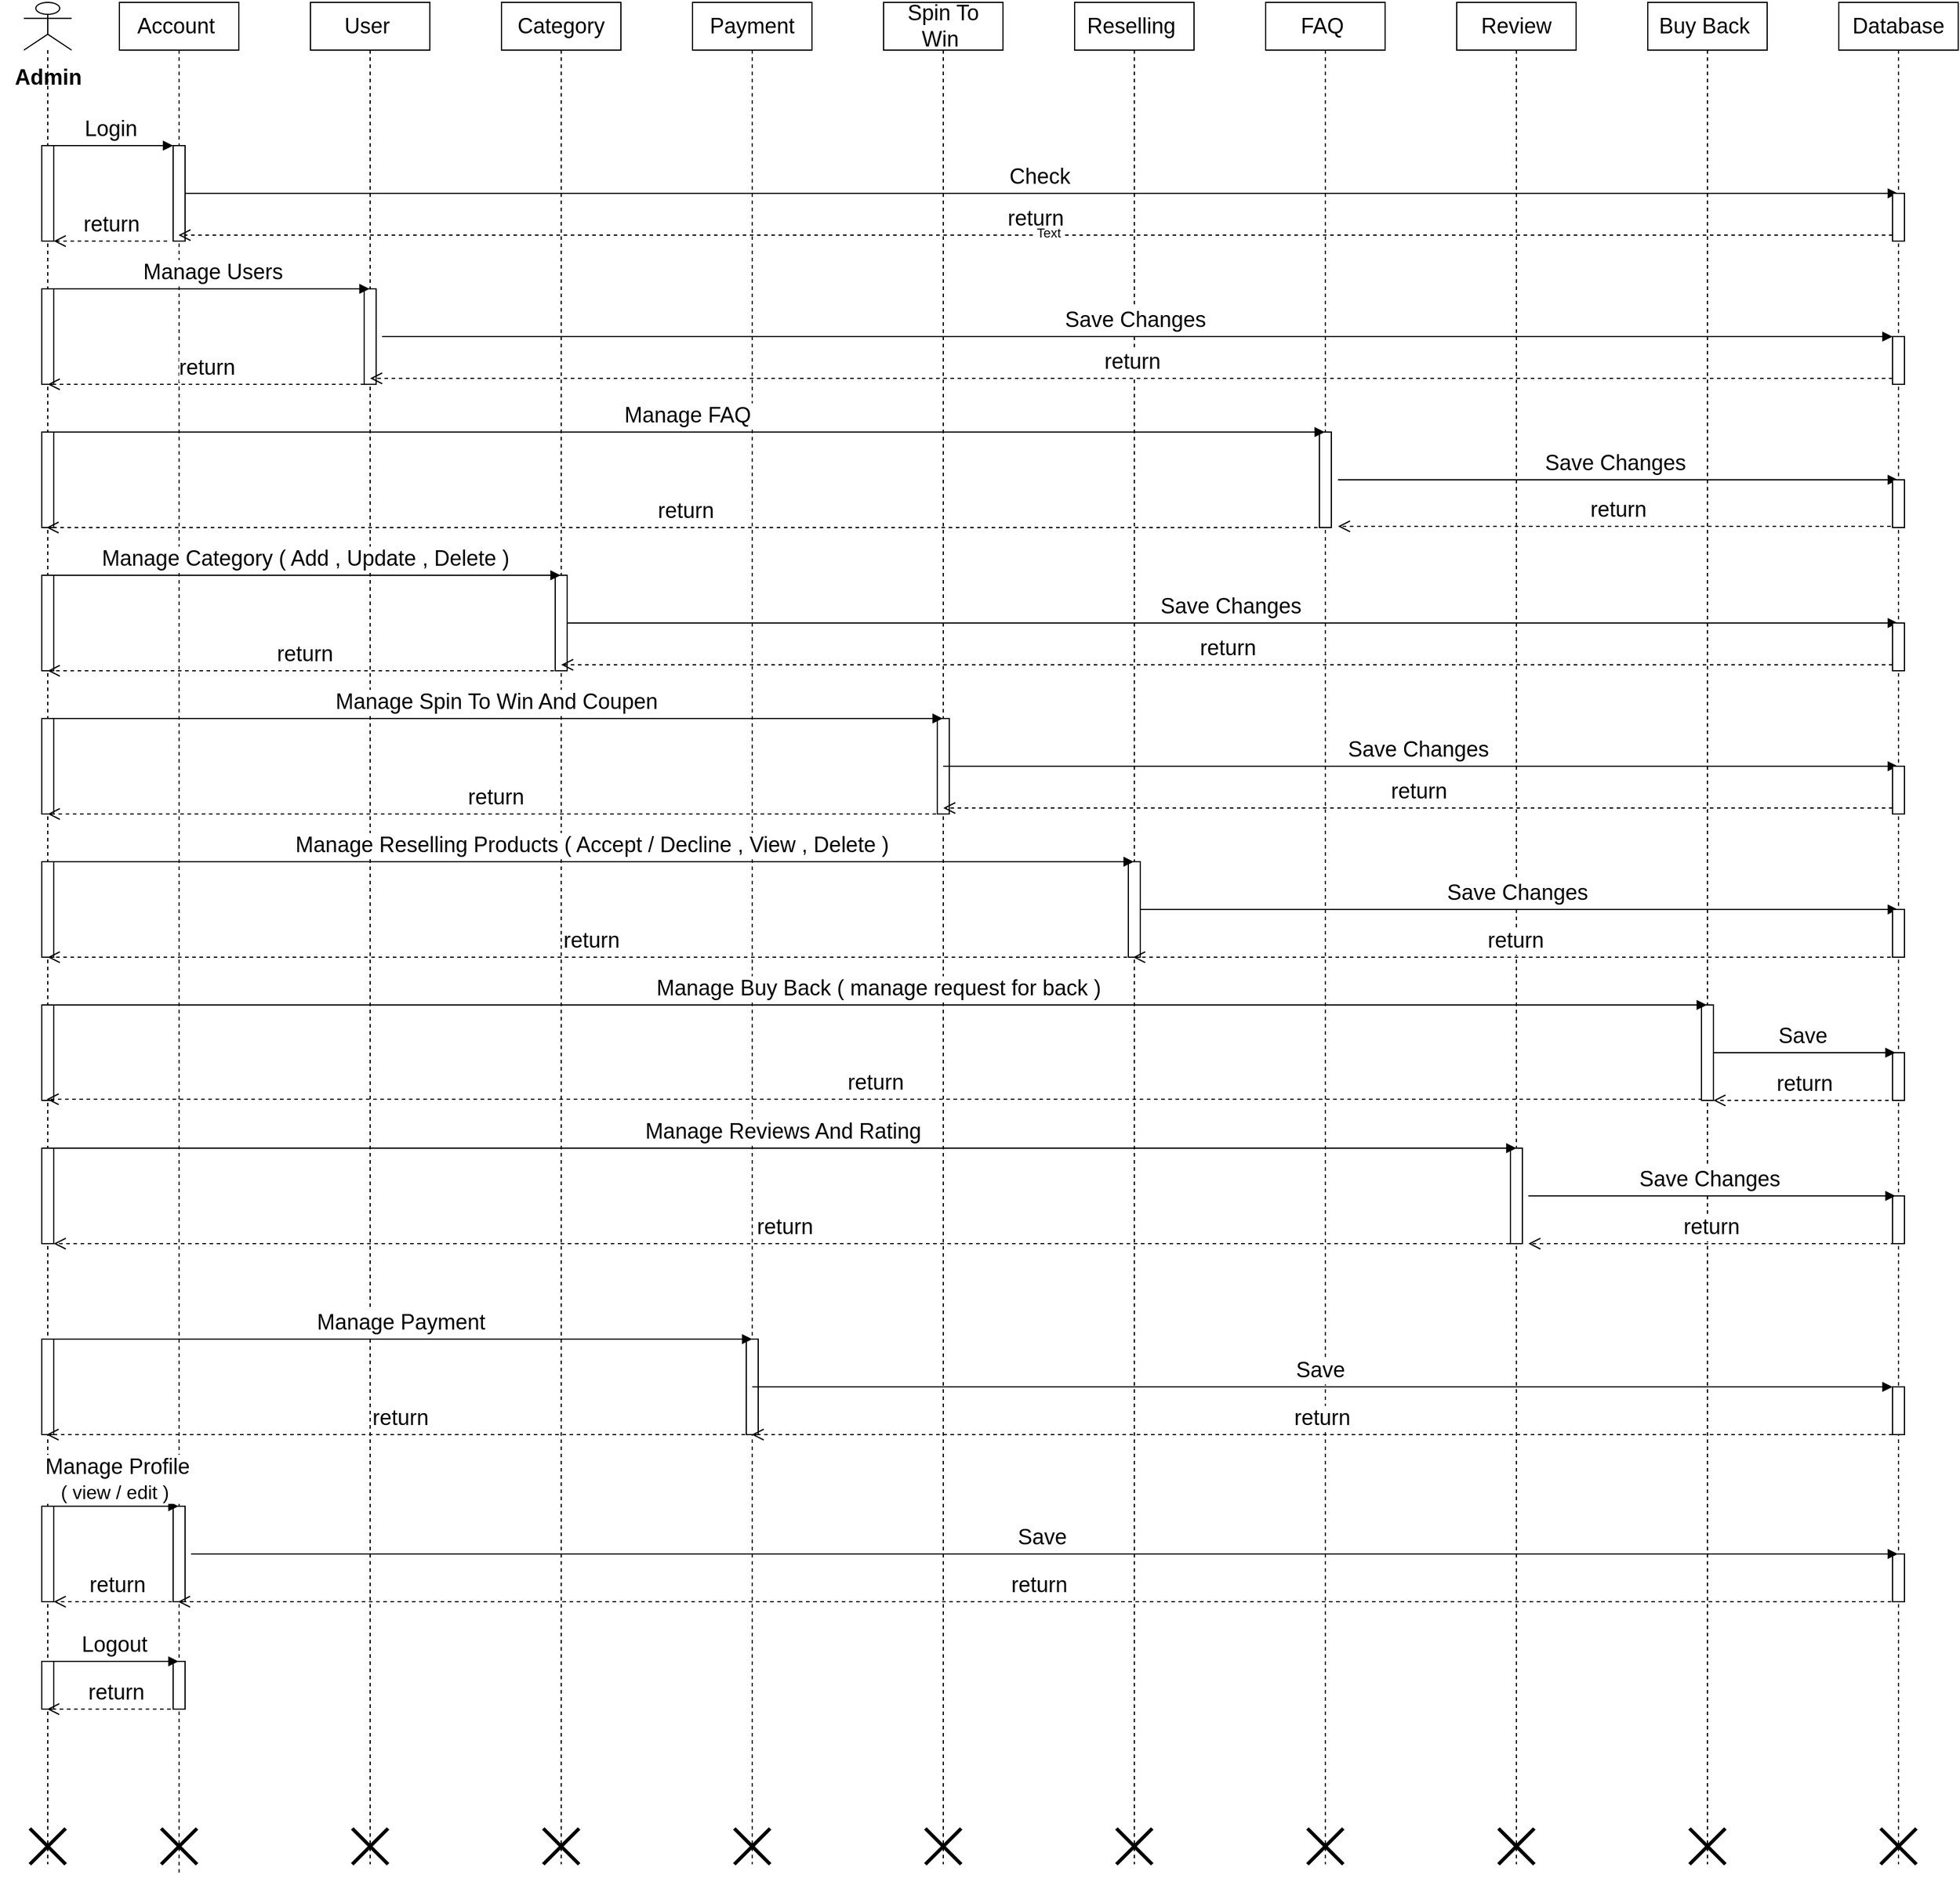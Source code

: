 <mxfile version="24.7.8">
  <diagram name="Page-1" id="2YBvvXClWsGukQMizWep">
    <mxGraphModel dx="1591" dy="-314" grid="1" gridSize="10" guides="1" tooltips="1" connect="1" arrows="1" fold="1" page="1" pageScale="1" pageWidth="850" pageHeight="1100" math="0" shadow="0">
      <root>
        <mxCell id="0" />
        <mxCell id="1" parent="0" />
        <mxCell id="k-re9EcaImyQml1QrG_B-1" value="&lt;font style=&quot;font-size: 18px;&quot;&gt;Account&amp;nbsp;&lt;/font&gt;" style="shape=umlLifeline;perimeter=lifelinePerimeter;whiteSpace=wrap;html=1;container=1;dropTarget=0;collapsible=0;recursiveResize=0;outlineConnect=0;portConstraint=eastwest;newEdgeStyle={&quot;curved&quot;:0,&quot;rounded&quot;:0};" parent="1" vertex="1">
          <mxGeometry x="120" y="1160" width="100" height="1570" as="geometry" />
        </mxCell>
        <mxCell id="k-re9EcaImyQml1QrG_B-12" value="" style="html=1;points=[[0,0,0,0,5],[0,1,0,0,-5],[1,0,0,0,5],[1,1,0,0,-5]];perimeter=orthogonalPerimeter;outlineConnect=0;targetShapes=umlLifeline;portConstraint=eastwest;newEdgeStyle={&quot;curved&quot;:0,&quot;rounded&quot;:0};" parent="k-re9EcaImyQml1QrG_B-1" vertex="1">
          <mxGeometry x="45" y="120" width="10" height="80" as="geometry" />
        </mxCell>
        <mxCell id="k-re9EcaImyQml1QrG_B-93" value="" style="html=1;points=[[0,0,0,0,5],[0,1,0,0,-5],[1,0,0,0,5],[1,1,0,0,-5]];perimeter=orthogonalPerimeter;outlineConnect=0;targetShapes=umlLifeline;portConstraint=eastwest;newEdgeStyle={&quot;curved&quot;:0,&quot;rounded&quot;:0};" parent="k-re9EcaImyQml1QrG_B-1" vertex="1">
          <mxGeometry x="45" y="1390" width="10" height="40" as="geometry" />
        </mxCell>
        <mxCell id="AGcAtsct38KCWhLGrGwE-18" value="" style="html=1;points=[[0,0,0,0,5],[0,1,0,0,-5],[1,0,0,0,5],[1,1,0,0,-5]];perimeter=orthogonalPerimeter;outlineConnect=0;targetShapes=umlLifeline;portConstraint=eastwest;newEdgeStyle={&quot;curved&quot;:0,&quot;rounded&quot;:0};" parent="k-re9EcaImyQml1QrG_B-1" vertex="1">
          <mxGeometry x="45" y="1260" width="10" height="80" as="geometry" />
        </mxCell>
        <mxCell id="Ts-0K6XEaP82r1S4LTex-16" value="" style="shape=umlDestroy;whiteSpace=wrap;html=1;strokeWidth=3;targetShapes=umlLifeline;" parent="k-re9EcaImyQml1QrG_B-1" vertex="1">
          <mxGeometry x="35" y="1530" width="30" height="30" as="geometry" />
        </mxCell>
        <mxCell id="k-re9EcaImyQml1QrG_B-2" value="&lt;font style=&quot;font-size: 18px;&quot;&gt;User&amp;nbsp;&lt;/font&gt;" style="shape=umlLifeline;perimeter=lifelinePerimeter;whiteSpace=wrap;html=1;container=1;dropTarget=0;collapsible=0;recursiveResize=0;outlineConnect=0;portConstraint=eastwest;newEdgeStyle={&quot;curved&quot;:0,&quot;rounded&quot;:0};" parent="1" vertex="1">
          <mxGeometry x="280" y="1160" width="100" height="1560" as="geometry" />
        </mxCell>
        <mxCell id="k-re9EcaImyQml1QrG_B-19" value="" style="html=1;points=[[0,0,0,0,5],[0,1,0,0,-5],[1,0,0,0,5],[1,1,0,0,-5]];perimeter=orthogonalPerimeter;outlineConnect=0;targetShapes=umlLifeline;portConstraint=eastwest;newEdgeStyle={&quot;curved&quot;:0,&quot;rounded&quot;:0};" parent="k-re9EcaImyQml1QrG_B-2" vertex="1">
          <mxGeometry x="45" y="240" width="10" height="80" as="geometry" />
        </mxCell>
        <mxCell id="Ts-0K6XEaP82r1S4LTex-17" value="" style="shape=umlDestroy;whiteSpace=wrap;html=1;strokeWidth=3;targetShapes=umlLifeline;" parent="k-re9EcaImyQml1QrG_B-2" vertex="1">
          <mxGeometry x="35" y="1530" width="30" height="30" as="geometry" />
        </mxCell>
        <mxCell id="k-re9EcaImyQml1QrG_B-3" value="&lt;font style=&quot;font-size: 18px;&quot;&gt;Category&lt;/font&gt;" style="shape=umlLifeline;perimeter=lifelinePerimeter;whiteSpace=wrap;html=1;container=1;dropTarget=0;collapsible=0;recursiveResize=0;outlineConnect=0;portConstraint=eastwest;newEdgeStyle={&quot;curved&quot;:0,&quot;rounded&quot;:0};" parent="1" vertex="1">
          <mxGeometry x="440" y="1160" width="100" height="1560" as="geometry" />
        </mxCell>
        <mxCell id="k-re9EcaImyQml1QrG_B-56" value="" style="html=1;points=[[0,0,0,0,5],[0,1,0,0,-5],[1,0,0,0,5],[1,1,0,0,-5]];perimeter=orthogonalPerimeter;outlineConnect=0;targetShapes=umlLifeline;portConstraint=eastwest;newEdgeStyle={&quot;curved&quot;:0,&quot;rounded&quot;:0};" parent="k-re9EcaImyQml1QrG_B-3" vertex="1">
          <mxGeometry x="45" y="480" width="10" height="80" as="geometry" />
        </mxCell>
        <mxCell id="Ts-0K6XEaP82r1S4LTex-18" value="" style="shape=umlDestroy;whiteSpace=wrap;html=1;strokeWidth=3;targetShapes=umlLifeline;" parent="k-re9EcaImyQml1QrG_B-3" vertex="1">
          <mxGeometry x="35" y="1530" width="30" height="30" as="geometry" />
        </mxCell>
        <mxCell id="k-re9EcaImyQml1QrG_B-4" value="&lt;font style=&quot;font-size: 18px;&quot;&gt;Payment&lt;/font&gt;" style="shape=umlLifeline;perimeter=lifelinePerimeter;whiteSpace=wrap;html=1;container=1;dropTarget=0;collapsible=0;recursiveResize=0;outlineConnect=0;portConstraint=eastwest;newEdgeStyle={&quot;curved&quot;:0,&quot;rounded&quot;:0};" parent="1" vertex="1">
          <mxGeometry x="600" y="1160" width="100" height="1560" as="geometry" />
        </mxCell>
        <mxCell id="Ts-0K6XEaP82r1S4LTex-19" value="" style="shape=umlDestroy;whiteSpace=wrap;html=1;strokeWidth=3;targetShapes=umlLifeline;" parent="k-re9EcaImyQml1QrG_B-4" vertex="1">
          <mxGeometry x="35" y="1530" width="30" height="30" as="geometry" />
        </mxCell>
        <mxCell id="k-re9EcaImyQml1QrG_B-5" value="&lt;font style=&quot;font-size: 18px;&quot;&gt;Spin To Win&amp;nbsp;&lt;/font&gt;" style="shape=umlLifeline;perimeter=lifelinePerimeter;whiteSpace=wrap;html=1;container=1;dropTarget=0;collapsible=0;recursiveResize=0;outlineConnect=0;portConstraint=eastwest;newEdgeStyle={&quot;curved&quot;:0,&quot;rounded&quot;:0};" parent="1" vertex="1">
          <mxGeometry x="760" y="1160" width="100" height="1560" as="geometry" />
        </mxCell>
        <mxCell id="k-re9EcaImyQml1QrG_B-63" value="" style="html=1;points=[[0,0,0,0,5],[0,1,0,0,-5],[1,0,0,0,5],[1,1,0,0,-5]];perimeter=orthogonalPerimeter;outlineConnect=0;targetShapes=umlLifeline;portConstraint=eastwest;newEdgeStyle={&quot;curved&quot;:0,&quot;rounded&quot;:0};" parent="k-re9EcaImyQml1QrG_B-5" vertex="1">
          <mxGeometry x="45" y="600" width="10" height="80" as="geometry" />
        </mxCell>
        <mxCell id="Ts-0K6XEaP82r1S4LTex-20" value="" style="shape=umlDestroy;whiteSpace=wrap;html=1;strokeWidth=3;targetShapes=umlLifeline;" parent="k-re9EcaImyQml1QrG_B-5" vertex="1">
          <mxGeometry x="35" y="1530" width="30" height="30" as="geometry" />
        </mxCell>
        <mxCell id="k-re9EcaImyQml1QrG_B-6" value="&lt;font style=&quot;font-size: 18px;&quot;&gt;Reselling&amp;nbsp;&lt;/font&gt;" style="shape=umlLifeline;perimeter=lifelinePerimeter;whiteSpace=wrap;html=1;container=1;dropTarget=0;collapsible=0;recursiveResize=0;outlineConnect=0;portConstraint=eastwest;newEdgeStyle={&quot;curved&quot;:0,&quot;rounded&quot;:0};" parent="1" vertex="1">
          <mxGeometry x="920" y="1160" width="100" height="1560" as="geometry" />
        </mxCell>
        <mxCell id="k-re9EcaImyQml1QrG_B-71" value="" style="html=1;points=[[0,0,0,0,5],[0,1,0,0,-5],[1,0,0,0,5],[1,1,0,0,-5]];perimeter=orthogonalPerimeter;outlineConnect=0;targetShapes=umlLifeline;portConstraint=eastwest;newEdgeStyle={&quot;curved&quot;:0,&quot;rounded&quot;:0};" parent="k-re9EcaImyQml1QrG_B-6" vertex="1">
          <mxGeometry x="45" y="720" width="10" height="80" as="geometry" />
        </mxCell>
        <mxCell id="Ts-0K6XEaP82r1S4LTex-21" value="" style="shape=umlDestroy;whiteSpace=wrap;html=1;strokeWidth=3;targetShapes=umlLifeline;" parent="k-re9EcaImyQml1QrG_B-6" vertex="1">
          <mxGeometry x="35" y="1530" width="30" height="30" as="geometry" />
        </mxCell>
        <mxCell id="k-re9EcaImyQml1QrG_B-7" value="&lt;font style=&quot;font-size: 18px;&quot;&gt;FAQ&amp;nbsp;&lt;/font&gt;" style="shape=umlLifeline;perimeter=lifelinePerimeter;whiteSpace=wrap;html=1;container=1;dropTarget=0;collapsible=0;recursiveResize=0;outlineConnect=0;portConstraint=eastwest;newEdgeStyle={&quot;curved&quot;:0,&quot;rounded&quot;:0};size=40;" parent="1" vertex="1">
          <mxGeometry x="1080" y="1160" width="100" height="1560" as="geometry" />
        </mxCell>
        <mxCell id="k-re9EcaImyQml1QrG_B-40" value="" style="html=1;points=[[0,0,0,0,5],[0,1,0,0,-5],[1,0,0,0,5],[1,1,0,0,-5]];perimeter=orthogonalPerimeter;outlineConnect=0;targetShapes=umlLifeline;portConstraint=eastwest;newEdgeStyle={&quot;curved&quot;:0,&quot;rounded&quot;:0};" parent="k-re9EcaImyQml1QrG_B-7" vertex="1">
          <mxGeometry x="45" y="360" width="10" height="80" as="geometry" />
        </mxCell>
        <mxCell id="Ts-0K6XEaP82r1S4LTex-22" value="" style="shape=umlDestroy;whiteSpace=wrap;html=1;strokeWidth=3;targetShapes=umlLifeline;" parent="k-re9EcaImyQml1QrG_B-7" vertex="1">
          <mxGeometry x="35" y="1530" width="30" height="30" as="geometry" />
        </mxCell>
        <mxCell id="k-re9EcaImyQml1QrG_B-8" value="&lt;font style=&quot;font-size: 18px;&quot;&gt;Review&lt;/font&gt;" style="shape=umlLifeline;perimeter=lifelinePerimeter;whiteSpace=wrap;html=1;container=1;dropTarget=0;collapsible=0;recursiveResize=0;outlineConnect=0;portConstraint=eastwest;newEdgeStyle={&quot;curved&quot;:0,&quot;rounded&quot;:0};" parent="1" vertex="1">
          <mxGeometry x="1240" y="1160" width="100" height="1560" as="geometry" />
        </mxCell>
        <mxCell id="Ts-0K6XEaP82r1S4LTex-23" value="" style="shape=umlDestroy;whiteSpace=wrap;html=1;strokeWidth=3;targetShapes=umlLifeline;" parent="k-re9EcaImyQml1QrG_B-8" vertex="1">
          <mxGeometry x="35" y="1530" width="30" height="30" as="geometry" />
        </mxCell>
        <mxCell id="k-re9EcaImyQml1QrG_B-9" value="" style="shape=umlLifeline;perimeter=lifelinePerimeter;whiteSpace=wrap;html=1;container=1;dropTarget=0;collapsible=0;recursiveResize=0;outlineConnect=0;portConstraint=eastwest;newEdgeStyle={&quot;curved&quot;:0,&quot;rounded&quot;:0};participant=umlActor;" parent="1" vertex="1">
          <mxGeometry x="40" y="1160" width="40" height="1560" as="geometry" />
        </mxCell>
        <mxCell id="k-re9EcaImyQml1QrG_B-11" value="" style="html=1;points=[[0,0,0,0,5],[0,1,0,0,-5],[1,0,0,0,5],[1,1,0,0,-5]];perimeter=orthogonalPerimeter;outlineConnect=0;targetShapes=umlLifeline;portConstraint=eastwest;newEdgeStyle={&quot;curved&quot;:0,&quot;rounded&quot;:0};" parent="k-re9EcaImyQml1QrG_B-9" vertex="1">
          <mxGeometry x="15" y="120" width="10" height="80" as="geometry" />
        </mxCell>
        <mxCell id="k-re9EcaImyQml1QrG_B-18" value="" style="html=1;points=[[0,0,0,0,5],[0,1,0,0,-5],[1,0,0,0,5],[1,1,0,0,-5]];perimeter=orthogonalPerimeter;outlineConnect=0;targetShapes=umlLifeline;portConstraint=eastwest;newEdgeStyle={&quot;curved&quot;:0,&quot;rounded&quot;:0};" parent="k-re9EcaImyQml1QrG_B-9" vertex="1">
          <mxGeometry x="15" y="240" width="10" height="80" as="geometry" />
        </mxCell>
        <mxCell id="k-re9EcaImyQml1QrG_B-55" value="" style="html=1;points=[[0,0,0,0,5],[0,1,0,0,-5],[1,0,0,0,5],[1,1,0,0,-5]];perimeter=orthogonalPerimeter;outlineConnect=0;targetShapes=umlLifeline;portConstraint=eastwest;newEdgeStyle={&quot;curved&quot;:0,&quot;rounded&quot;:0};" parent="k-re9EcaImyQml1QrG_B-9" vertex="1">
          <mxGeometry x="15" y="480" width="10" height="80" as="geometry" />
        </mxCell>
        <mxCell id="k-re9EcaImyQml1QrG_B-62" value="" style="html=1;points=[[0,0,0,0,5],[0,1,0,0,-5],[1,0,0,0,5],[1,1,0,0,-5]];perimeter=orthogonalPerimeter;outlineConnect=0;targetShapes=umlLifeline;portConstraint=eastwest;newEdgeStyle={&quot;curved&quot;:0,&quot;rounded&quot;:0};" parent="k-re9EcaImyQml1QrG_B-9" vertex="1">
          <mxGeometry x="15" y="600" width="10" height="80" as="geometry" />
        </mxCell>
        <mxCell id="k-re9EcaImyQml1QrG_B-70" value="" style="html=1;points=[[0,0,0,0,5],[0,1,0,0,-5],[1,0,0,0,5],[1,1,0,0,-5]];perimeter=orthogonalPerimeter;outlineConnect=0;targetShapes=umlLifeline;portConstraint=eastwest;newEdgeStyle={&quot;curved&quot;:0,&quot;rounded&quot;:0};" parent="k-re9EcaImyQml1QrG_B-9" vertex="1">
          <mxGeometry x="15" y="720" width="10" height="80" as="geometry" />
        </mxCell>
        <mxCell id="k-re9EcaImyQml1QrG_B-92" value="" style="html=1;points=[[0,0,0,0,5],[0,1,0,0,-5],[1,0,0,0,5],[1,1,0,0,-5]];perimeter=orthogonalPerimeter;outlineConnect=0;targetShapes=umlLifeline;portConstraint=eastwest;newEdgeStyle={&quot;curved&quot;:0,&quot;rounded&quot;:0};" parent="k-re9EcaImyQml1QrG_B-9" vertex="1">
          <mxGeometry x="15" y="1390" width="10" height="40" as="geometry" />
        </mxCell>
        <mxCell id="QVrLcY5WrnJz7_LlassW-1" value="" style="html=1;points=[[0,0,0,0,5],[0,1,0,0,-5],[1,0,0,0,5],[1,1,0,0,-5]];perimeter=orthogonalPerimeter;outlineConnect=0;targetShapes=umlLifeline;portConstraint=eastwest;newEdgeStyle={&quot;curved&quot;:0,&quot;rounded&quot;:0};" parent="k-re9EcaImyQml1QrG_B-9" vertex="1">
          <mxGeometry x="15" y="840" width="10" height="80" as="geometry" />
        </mxCell>
        <mxCell id="AGcAtsct38KCWhLGrGwE-17" value="" style="html=1;points=[[0,0,0,0,5],[0,1,0,0,-5],[1,0,0,0,5],[1,1,0,0,-5]];perimeter=orthogonalPerimeter;outlineConnect=0;targetShapes=umlLifeline;portConstraint=eastwest;newEdgeStyle={&quot;curved&quot;:0,&quot;rounded&quot;:0};" parent="k-re9EcaImyQml1QrG_B-9" vertex="1">
          <mxGeometry x="15" y="1260" width="10" height="80" as="geometry" />
        </mxCell>
        <mxCell id="Ts-0K6XEaP82r1S4LTex-15" value="" style="shape=umlDestroy;whiteSpace=wrap;html=1;strokeWidth=3;targetShapes=umlLifeline;" parent="k-re9EcaImyQml1QrG_B-9" vertex="1">
          <mxGeometry x="5" y="1530" width="30" height="30" as="geometry" />
        </mxCell>
        <mxCell id="k-re9EcaImyQml1QrG_B-10" value="&lt;font style=&quot;font-size: 18px;&quot;&gt;Admin&lt;/font&gt;" style="text;align=center;fontStyle=1;verticalAlign=middle;spacingLeft=3;spacingRight=3;strokeColor=none;rotatable=0;points=[[0,0.5],[1,0.5]];portConstraint=eastwest;html=1;" parent="1" vertex="1">
          <mxGeometry x="20" y="1210" width="80" height="26" as="geometry" />
        </mxCell>
        <mxCell id="k-re9EcaImyQml1QrG_B-13" value="&lt;font style=&quot;font-size: 18px;&quot;&gt;Login&amp;nbsp;&lt;/font&gt;" style="html=1;verticalAlign=bottom;endArrow=block;curved=0;rounded=0;" parent="1" target="k-re9EcaImyQml1QrG_B-12" edge="1">
          <mxGeometry width="80" relative="1" as="geometry">
            <mxPoint x="65" y="1280" as="sourcePoint" />
            <mxPoint x="145" y="1280" as="targetPoint" />
          </mxGeometry>
        </mxCell>
        <mxCell id="k-re9EcaImyQml1QrG_B-15" value="&lt;font style=&quot;font-size: 18px;&quot;&gt;Check&amp;nbsp;&lt;/font&gt;" style="html=1;verticalAlign=bottom;endArrow=block;curved=0;rounded=0;" parent="1" target="QVrLcY5WrnJz7_LlassW-3" edge="1">
          <mxGeometry width="80" relative="1" as="geometry">
            <mxPoint x="175" y="1320" as="sourcePoint" />
            <mxPoint x="255" y="1320" as="targetPoint" />
          </mxGeometry>
        </mxCell>
        <mxCell id="k-re9EcaImyQml1QrG_B-16" value="&lt;font style=&quot;font-size: 18px;&quot;&gt;return&lt;/font&gt;" style="html=1;verticalAlign=bottom;endArrow=open;dashed=1;endSize=8;curved=0;rounded=0;exitX=0;exitY=1;exitDx=0;exitDy=-5;exitPerimeter=0;" parent="1" edge="1">
          <mxGeometry relative="1" as="geometry">
            <mxPoint x="1605" y="1355" as="sourcePoint" />
            <mxPoint x="169.5" y="1355" as="targetPoint" />
          </mxGeometry>
        </mxCell>
        <mxCell id="oGTYTgYYTeIVbtrsgMeI-3" value="Text" style="edgeLabel;html=1;align=center;verticalAlign=middle;resizable=0;points=[];" parent="k-re9EcaImyQml1QrG_B-16" vertex="1" connectable="0">
          <mxGeometry x="-0.015" y="-2" relative="1" as="geometry">
            <mxPoint as="offset" />
          </mxGeometry>
        </mxCell>
        <mxCell id="k-re9EcaImyQml1QrG_B-17" value="&lt;font style=&quot;font-size: 18px;&quot;&gt;return&lt;/font&gt;" style="html=1;verticalAlign=bottom;endArrow=open;dashed=1;endSize=8;curved=0;rounded=0;" parent="1" edge="1">
          <mxGeometry relative="1" as="geometry">
            <mxPoint x="160" y="1360" as="sourcePoint" />
            <mxPoint x="65" y="1360" as="targetPoint" />
          </mxGeometry>
        </mxCell>
        <mxCell id="k-re9EcaImyQml1QrG_B-20" value="&lt;font style=&quot;font-size: 18px;&quot;&gt;Manage Users&lt;/font&gt;" style="html=1;verticalAlign=bottom;endArrow=block;curved=0;rounded=0;" parent="1" target="k-re9EcaImyQml1QrG_B-2" edge="1">
          <mxGeometry width="80" relative="1" as="geometry">
            <mxPoint x="65" y="1400" as="sourcePoint" />
            <mxPoint x="145" y="1400" as="targetPoint" />
          </mxGeometry>
        </mxCell>
        <mxCell id="k-re9EcaImyQml1QrG_B-22" value="&lt;font style=&quot;font-size: 18px;&quot;&gt;Save Changes&amp;nbsp;&lt;/font&gt;" style="html=1;verticalAlign=bottom;endArrow=block;curved=0;rounded=0;" parent="1" target="k-re9EcaImyQml1QrG_B-21" edge="1">
          <mxGeometry width="80" relative="1" as="geometry">
            <mxPoint x="340" y="1440" as="sourcePoint" />
            <mxPoint x="1370" y="1430" as="targetPoint" />
          </mxGeometry>
        </mxCell>
        <mxCell id="k-re9EcaImyQml1QrG_B-23" value="&lt;font style=&quot;font-size: 18px;&quot;&gt;return&lt;/font&gt;" style="html=1;verticalAlign=bottom;endArrow=open;dashed=1;endSize=8;curved=0;rounded=0;exitX=0;exitY=1;exitDx=0;exitDy=-5;exitPerimeter=0;" parent="1" source="k-re9EcaImyQml1QrG_B-21" target="k-re9EcaImyQml1QrG_B-2" edge="1">
          <mxGeometry relative="1" as="geometry">
            <mxPoint x="1285" y="1478.82" as="sourcePoint" />
            <mxPoint x="1205" y="1478.82" as="targetPoint" />
          </mxGeometry>
        </mxCell>
        <mxCell id="k-re9EcaImyQml1QrG_B-24" value="&lt;font style=&quot;font-size: 18px;&quot;&gt;return&lt;/font&gt;" style="html=1;verticalAlign=bottom;endArrow=open;dashed=1;endSize=8;curved=0;rounded=0;" parent="1" target="k-re9EcaImyQml1QrG_B-9" edge="1">
          <mxGeometry relative="1" as="geometry">
            <mxPoint x="325" y="1480" as="sourcePoint" />
            <mxPoint x="245" y="1480" as="targetPoint" />
          </mxGeometry>
        </mxCell>
        <mxCell id="k-re9EcaImyQml1QrG_B-41" value="" style="html=1;points=[[0,0,0,0,5],[0,1,0,0,-5],[1,0,0,0,5],[1,1,0,0,-5]];perimeter=orthogonalPerimeter;outlineConnect=0;targetShapes=umlLifeline;portConstraint=eastwest;newEdgeStyle={&quot;curved&quot;:0,&quot;rounded&quot;:0};" parent="1" vertex="1">
          <mxGeometry x="55" y="1520" width="10" height="80" as="geometry" />
        </mxCell>
        <mxCell id="k-re9EcaImyQml1QrG_B-42" value="&lt;font style=&quot;font-size: 18px;&quot;&gt;Manage FAQ&amp;nbsp;&lt;/font&gt;" style="html=1;verticalAlign=bottom;endArrow=block;curved=0;rounded=0;" parent="1" target="k-re9EcaImyQml1QrG_B-7" edge="1">
          <mxGeometry width="80" relative="1" as="geometry">
            <mxPoint x="65" y="1520" as="sourcePoint" />
            <mxPoint x="330" y="1520" as="targetPoint" />
          </mxGeometry>
        </mxCell>
        <mxCell id="k-re9EcaImyQml1QrG_B-44" value="&lt;font style=&quot;font-size: 18px;&quot;&gt;Save Changes&amp;nbsp;&lt;/font&gt;" style="html=1;verticalAlign=bottom;endArrow=block;curved=0;rounded=0;" parent="1" target="QVrLcY5WrnJz7_LlassW-3" edge="1">
          <mxGeometry width="80" relative="1" as="geometry">
            <mxPoint x="1140.556" y="1560" as="sourcePoint" />
            <mxPoint x="1290" y="1560" as="targetPoint" />
          </mxGeometry>
        </mxCell>
        <mxCell id="k-re9EcaImyQml1QrG_B-45" value="&lt;font style=&quot;font-size: 18px;&quot;&gt;return&lt;/font&gt;" style="html=1;verticalAlign=bottom;endArrow=open;dashed=1;endSize=8;curved=0;rounded=0;" parent="1" source="QVrLcY5WrnJz7_LlassW-3" edge="1">
          <mxGeometry relative="1" as="geometry">
            <mxPoint x="1285" y="1598.82" as="sourcePoint" />
            <mxPoint x="1140.556" y="1599" as="targetPoint" />
          </mxGeometry>
        </mxCell>
        <mxCell id="k-re9EcaImyQml1QrG_B-46" value="&lt;font style=&quot;font-size: 18px;&quot;&gt;return&lt;/font&gt;" style="html=1;verticalAlign=bottom;endArrow=open;dashed=1;endSize=8;curved=0;rounded=0;" parent="1" source="k-re9EcaImyQml1QrG_B-7" edge="1">
          <mxGeometry relative="1" as="geometry">
            <mxPoint x="325" y="1600" as="sourcePoint" />
            <mxPoint x="59" y="1600" as="targetPoint" />
          </mxGeometry>
        </mxCell>
        <mxCell id="k-re9EcaImyQml1QrG_B-57" value="&lt;font style=&quot;font-size: 18px;&quot;&gt;Manage Category ( Add , Update , Delete )&amp;nbsp;&lt;/font&gt;" style="html=1;verticalAlign=bottom;endArrow=block;curved=0;rounded=0;" parent="1" target="k-re9EcaImyQml1QrG_B-3" edge="1">
          <mxGeometry width="80" relative="1" as="geometry">
            <mxPoint x="65" y="1640" as="sourcePoint" />
            <mxPoint x="145" y="1640" as="targetPoint" />
          </mxGeometry>
        </mxCell>
        <mxCell id="k-re9EcaImyQml1QrG_B-59" value="&lt;font style=&quot;font-size: 18px;&quot;&gt;Save Changes&amp;nbsp;&lt;/font&gt;" style="html=1;verticalAlign=bottom;endArrow=block;curved=0;rounded=0;" parent="1" target="QVrLcY5WrnJz7_LlassW-3" edge="1">
          <mxGeometry width="80" relative="1" as="geometry">
            <mxPoint x="495" y="1680" as="sourcePoint" />
            <mxPoint x="575" y="1680" as="targetPoint" />
          </mxGeometry>
        </mxCell>
        <mxCell id="k-re9EcaImyQml1QrG_B-60" value="&lt;font style=&quot;font-size: 18px;&quot;&gt;return&lt;/font&gt;" style="html=1;verticalAlign=bottom;endArrow=open;dashed=1;endSize=8;curved=0;rounded=0;exitX=0;exitY=1;exitDx=0;exitDy=-5;exitPerimeter=0;" parent="1" source="k-re9EcaImyQml1QrG_B-66" target="k-re9EcaImyQml1QrG_B-3" edge="1">
          <mxGeometry relative="1" as="geometry">
            <mxPoint x="1290" y="1720" as="sourcePoint" />
            <mxPoint x="1210" y="1720" as="targetPoint" />
          </mxGeometry>
        </mxCell>
        <mxCell id="k-re9EcaImyQml1QrG_B-61" value="&lt;font style=&quot;font-size: 18px;&quot;&gt;return&lt;/font&gt;" style="html=1;verticalAlign=bottom;endArrow=open;dashed=1;endSize=8;curved=0;rounded=0;" parent="1" target="k-re9EcaImyQml1QrG_B-9" edge="1">
          <mxGeometry relative="1" as="geometry">
            <mxPoint x="490" y="1720" as="sourcePoint" />
            <mxPoint x="410" y="1720" as="targetPoint" />
          </mxGeometry>
        </mxCell>
        <mxCell id="k-re9EcaImyQml1QrG_B-64" value="&lt;font style=&quot;font-size: 18px;&quot;&gt;Manage Spin To Win And Coupen&amp;nbsp;&lt;/font&gt;" style="html=1;verticalAlign=bottom;endArrow=block;curved=0;rounded=0;" parent="1" target="k-re9EcaImyQml1QrG_B-5" edge="1">
          <mxGeometry width="80" relative="1" as="geometry">
            <mxPoint x="65" y="1760" as="sourcePoint" />
            <mxPoint x="145" y="1760" as="targetPoint" />
          </mxGeometry>
        </mxCell>
        <mxCell id="k-re9EcaImyQml1QrG_B-67" value="&lt;font style=&quot;font-size: 18px;&quot;&gt;Save Changes&amp;nbsp;&lt;/font&gt;" style="html=1;verticalAlign=bottom;endArrow=block;curved=0;rounded=0;" parent="1" target="QVrLcY5WrnJz7_LlassW-3" edge="1">
          <mxGeometry width="80" relative="1" as="geometry">
            <mxPoint x="810" y="1800" as="sourcePoint" />
            <mxPoint x="890" y="1800" as="targetPoint" />
          </mxGeometry>
        </mxCell>
        <mxCell id="k-re9EcaImyQml1QrG_B-68" value="&lt;font style=&quot;font-size: 18px;&quot;&gt;return&lt;/font&gt;" style="html=1;verticalAlign=bottom;endArrow=open;dashed=1;endSize=8;curved=0;rounded=0;exitX=0;exitY=1;exitDx=0;exitDy=-5;exitPerimeter=0;" parent="1" source="k-re9EcaImyQml1QrG_B-58" target="k-re9EcaImyQml1QrG_B-5" edge="1">
          <mxGeometry relative="1" as="geometry">
            <mxPoint x="1285" y="1840" as="sourcePoint" />
            <mxPoint x="1205" y="1840" as="targetPoint" />
          </mxGeometry>
        </mxCell>
        <mxCell id="k-re9EcaImyQml1QrG_B-69" value="&lt;font style=&quot;font-size: 18px;&quot;&gt;return&lt;/font&gt;" style="html=1;verticalAlign=bottom;endArrow=open;dashed=1;endSize=8;curved=0;rounded=0;" parent="1" target="k-re9EcaImyQml1QrG_B-9" edge="1">
          <mxGeometry relative="1" as="geometry">
            <mxPoint x="810" y="1840" as="sourcePoint" />
            <mxPoint x="730" y="1840" as="targetPoint" />
          </mxGeometry>
        </mxCell>
        <mxCell id="k-re9EcaImyQml1QrG_B-72" value="&lt;font style=&quot;font-size: 18px;&quot;&gt;Manage Reselling Products ( Accept / Decline , View , Delete )&amp;nbsp;&lt;/font&gt;" style="html=1;verticalAlign=bottom;endArrow=block;curved=0;rounded=0;" parent="1" target="k-re9EcaImyQml1QrG_B-6" edge="1">
          <mxGeometry width="80" relative="1" as="geometry">
            <mxPoint x="65" y="1880" as="sourcePoint" />
            <mxPoint x="145" y="1880" as="targetPoint" />
          </mxGeometry>
        </mxCell>
        <mxCell id="k-re9EcaImyQml1QrG_B-74" value="&lt;font style=&quot;font-size: 18px;&quot;&gt;Save Changes&amp;nbsp;&lt;/font&gt;" style="html=1;verticalAlign=bottom;endArrow=block;curved=0;rounded=0;" parent="1" target="QVrLcY5WrnJz7_LlassW-3" edge="1">
          <mxGeometry width="80" relative="1" as="geometry">
            <mxPoint x="975" y="1920" as="sourcePoint" />
            <mxPoint x="1055" y="1920" as="targetPoint" />
          </mxGeometry>
        </mxCell>
        <mxCell id="k-re9EcaImyQml1QrG_B-76" value="&lt;font style=&quot;font-size: 18px;&quot;&gt;return&lt;/font&gt;" style="html=1;verticalAlign=bottom;endArrow=open;dashed=1;endSize=8;curved=0;rounded=0;" parent="1" target="k-re9EcaImyQml1QrG_B-9" edge="1">
          <mxGeometry relative="1" as="geometry">
            <mxPoint x="970" y="1960" as="sourcePoint" />
            <mxPoint x="890" y="1960" as="targetPoint" />
          </mxGeometry>
        </mxCell>
        <mxCell id="k-re9EcaImyQml1QrG_B-77" value="&lt;font style=&quot;font-size: 18px;&quot;&gt;Buy Back&amp;nbsp;&lt;/font&gt;" style="shape=umlLifeline;perimeter=lifelinePerimeter;whiteSpace=wrap;html=1;container=1;dropTarget=0;collapsible=0;recursiveResize=0;outlineConnect=0;portConstraint=eastwest;newEdgeStyle={&quot;curved&quot;:0,&quot;rounded&quot;:0};" parent="1" vertex="1">
          <mxGeometry x="1400" y="1160" width="100" height="1560" as="geometry" />
        </mxCell>
        <mxCell id="QVrLcY5WrnJz7_LlassW-6" value="" style="html=1;points=[[0,0,0,0,5],[0,1,0,0,-5],[1,0,0,0,5],[1,1,0,0,-5]];perimeter=orthogonalPerimeter;outlineConnect=0;targetShapes=umlLifeline;portConstraint=eastwest;newEdgeStyle={&quot;curved&quot;:0,&quot;rounded&quot;:0};" parent="k-re9EcaImyQml1QrG_B-77" vertex="1">
          <mxGeometry x="45" y="840" width="10" height="80" as="geometry" />
        </mxCell>
        <mxCell id="Ts-0K6XEaP82r1S4LTex-24" value="" style="shape=umlDestroy;whiteSpace=wrap;html=1;strokeWidth=3;targetShapes=umlLifeline;" parent="k-re9EcaImyQml1QrG_B-77" vertex="1">
          <mxGeometry x="35" y="1530" width="30" height="30" as="geometry" />
        </mxCell>
        <mxCell id="k-re9EcaImyQml1QrG_B-94" value="&lt;font style=&quot;font-size: 18px;&quot;&gt;Logout&amp;nbsp;&lt;/font&gt;" style="html=1;verticalAlign=bottom;endArrow=block;curved=0;rounded=0;" parent="1" edge="1">
          <mxGeometry width="80" relative="1" as="geometry">
            <mxPoint x="65" y="2550" as="sourcePoint" />
            <mxPoint x="169.5" y="2550" as="targetPoint" />
          </mxGeometry>
        </mxCell>
        <mxCell id="k-re9EcaImyQml1QrG_B-95" value="&lt;font style=&quot;font-size: 18px;&quot;&gt;return&lt;/font&gt;" style="html=1;verticalAlign=bottom;endArrow=open;dashed=1;endSize=8;curved=0;rounded=0;" parent="1" edge="1">
          <mxGeometry relative="1" as="geometry">
            <mxPoint x="175" y="2590" as="sourcePoint" />
            <mxPoint x="59.5" y="2590" as="targetPoint" />
          </mxGeometry>
        </mxCell>
        <mxCell id="QVrLcY5WrnJz7_LlassW-3" value="&lt;font style=&quot;font-size: 18px;&quot;&gt;Database&lt;/font&gt;" style="shape=umlLifeline;perimeter=lifelinePerimeter;whiteSpace=wrap;html=1;container=1;dropTarget=0;collapsible=0;recursiveResize=0;outlineConnect=0;portConstraint=eastwest;newEdgeStyle={&quot;curved&quot;:0,&quot;rounded&quot;:0};" parent="1" vertex="1">
          <mxGeometry x="1560" y="1160" width="100" height="1560" as="geometry" />
        </mxCell>
        <mxCell id="k-re9EcaImyQml1QrG_B-14" value="" style="html=1;points=[[0,0,0,0,5],[0,1,0,0,-5],[1,0,0,0,5],[1,1,0,0,-5]];perimeter=orthogonalPerimeter;outlineConnect=0;targetShapes=umlLifeline;portConstraint=eastwest;newEdgeStyle={&quot;curved&quot;:0,&quot;rounded&quot;:0};" parent="QVrLcY5WrnJz7_LlassW-3" vertex="1">
          <mxGeometry x="45" y="160" width="10" height="40" as="geometry" />
        </mxCell>
        <mxCell id="k-re9EcaImyQml1QrG_B-21" value="" style="html=1;points=[[0,0,0,0,5],[0,1,0,0,-5],[1,0,0,0,5],[1,1,0,0,-5]];perimeter=orthogonalPerimeter;outlineConnect=0;targetShapes=umlLifeline;portConstraint=eastwest;newEdgeStyle={&quot;curved&quot;:0,&quot;rounded&quot;:0};" parent="QVrLcY5WrnJz7_LlassW-3" vertex="1">
          <mxGeometry x="45" y="280" width="10" height="40" as="geometry" />
        </mxCell>
        <mxCell id="k-re9EcaImyQml1QrG_B-43" value="" style="html=1;points=[[0,0,0,0,5],[0,1,0,0,-5],[1,0,0,0,5],[1,1,0,0,-5]];perimeter=orthogonalPerimeter;outlineConnect=0;targetShapes=umlLifeline;portConstraint=eastwest;newEdgeStyle={&quot;curved&quot;:0,&quot;rounded&quot;:0};" parent="QVrLcY5WrnJz7_LlassW-3" vertex="1">
          <mxGeometry x="45" y="400" width="10" height="40" as="geometry" />
        </mxCell>
        <mxCell id="k-re9EcaImyQml1QrG_B-66" value="" style="html=1;points=[[0,0,0,0,5],[0,1,0,0,-5],[1,0,0,0,5],[1,1,0,0,-5]];perimeter=orthogonalPerimeter;outlineConnect=0;targetShapes=umlLifeline;portConstraint=eastwest;newEdgeStyle={&quot;curved&quot;:0,&quot;rounded&quot;:0};" parent="QVrLcY5WrnJz7_LlassW-3" vertex="1">
          <mxGeometry x="45" y="520" width="10" height="40" as="geometry" />
        </mxCell>
        <mxCell id="k-re9EcaImyQml1QrG_B-58" value="" style="html=1;points=[[0,0,0,0,5],[0,1,0,0,-5],[1,0,0,0,5],[1,1,0,0,-5]];perimeter=orthogonalPerimeter;outlineConnect=0;targetShapes=umlLifeline;portConstraint=eastwest;newEdgeStyle={&quot;curved&quot;:0,&quot;rounded&quot;:0};" parent="QVrLcY5WrnJz7_LlassW-3" vertex="1">
          <mxGeometry x="45" y="640" width="10" height="40" as="geometry" />
        </mxCell>
        <mxCell id="k-re9EcaImyQml1QrG_B-73" value="" style="html=1;points=[[0,0,0,0,5],[0,1,0,0,-5],[1,0,0,0,5],[1,1,0,0,-5]];perimeter=orthogonalPerimeter;outlineConnect=0;targetShapes=umlLifeline;portConstraint=eastwest;newEdgeStyle={&quot;curved&quot;:0,&quot;rounded&quot;:0};" parent="QVrLcY5WrnJz7_LlassW-3" vertex="1">
          <mxGeometry x="45" y="760" width="10" height="40" as="geometry" />
        </mxCell>
        <mxCell id="QVrLcY5WrnJz7_LlassW-8" value="" style="html=1;points=[[0,0,0,0,5],[0,1,0,0,-5],[1,0,0,0,5],[1,1,0,0,-5]];perimeter=orthogonalPerimeter;outlineConnect=0;targetShapes=umlLifeline;portConstraint=eastwest;newEdgeStyle={&quot;curved&quot;:0,&quot;rounded&quot;:0};" parent="QVrLcY5WrnJz7_LlassW-3" vertex="1">
          <mxGeometry x="45" y="880" width="10" height="40" as="geometry" />
        </mxCell>
        <mxCell id="AGcAtsct38KCWhLGrGwE-20" value="" style="html=1;points=[[0,0,0,0,5],[0,1,0,0,-5],[1,0,0,0,5],[1,1,0,0,-5]];perimeter=orthogonalPerimeter;outlineConnect=0;targetShapes=umlLifeline;portConstraint=eastwest;newEdgeStyle={&quot;curved&quot;:0,&quot;rounded&quot;:0};" parent="QVrLcY5WrnJz7_LlassW-3" vertex="1">
          <mxGeometry x="45" y="1300" width="10" height="40" as="geometry" />
        </mxCell>
        <mxCell id="Ts-0K6XEaP82r1S4LTex-25" value="" style="shape=umlDestroy;whiteSpace=wrap;html=1;strokeWidth=3;targetShapes=umlLifeline;" parent="QVrLcY5WrnJz7_LlassW-3" vertex="1">
          <mxGeometry x="35" y="1530" width="30" height="30" as="geometry" />
        </mxCell>
        <mxCell id="QVrLcY5WrnJz7_LlassW-7" value="&lt;font style=&quot;font-size: 18px;&quot;&gt;Manage Buy Back ( manage request for back )&amp;nbsp;&lt;/font&gt;" style="html=1;verticalAlign=bottom;endArrow=block;curved=0;rounded=0;" parent="1" edge="1">
          <mxGeometry width="80" relative="1" as="geometry">
            <mxPoint x="65" y="2000" as="sourcePoint" />
            <mxPoint x="1449.5" y="2000" as="targetPoint" />
          </mxGeometry>
        </mxCell>
        <mxCell id="QVrLcY5WrnJz7_LlassW-9" value="&lt;font style=&quot;font-size: 18px;&quot;&gt;Save&amp;nbsp;&lt;/font&gt;" style="html=1;verticalAlign=bottom;endArrow=block;curved=0;rounded=0;" parent="1" source="QVrLcY5WrnJz7_LlassW-6" edge="1">
          <mxGeometry width="80" relative="1" as="geometry">
            <mxPoint x="1200" y="2030" as="sourcePoint" />
            <mxPoint x="1607.5" y="2040" as="targetPoint" />
          </mxGeometry>
        </mxCell>
        <mxCell id="QVrLcY5WrnJz7_LlassW-10" value="&lt;font style=&quot;font-size: 18px;&quot;&gt;return&lt;/font&gt;" style="html=1;verticalAlign=bottom;endArrow=open;dashed=1;endSize=8;curved=0;rounded=0;" parent="1" target="QVrLcY5WrnJz7_LlassW-6" edge="1">
          <mxGeometry relative="1" as="geometry">
            <mxPoint x="1607.75" y="2080" as="sourcePoint" />
            <mxPoint x="1160" y="2070" as="targetPoint" />
          </mxGeometry>
        </mxCell>
        <mxCell id="QVrLcY5WrnJz7_LlassW-11" value="&lt;font style=&quot;font-size: 18px;&quot;&gt;return&lt;/font&gt;" style="html=1;verticalAlign=bottom;endArrow=open;dashed=1;endSize=8;curved=0;rounded=0;" parent="1" edge="1">
          <mxGeometry relative="1" as="geometry">
            <mxPoint x="1445.5" y="2079" as="sourcePoint" />
            <mxPoint x="59.071" y="2079" as="targetPoint" />
          </mxGeometry>
        </mxCell>
        <mxCell id="QVrLcY5WrnJz7_LlassW-12" value="&lt;font style=&quot;font-size: 18px;&quot;&gt;return&lt;/font&gt;" style="html=1;verticalAlign=bottom;endArrow=open;dashed=1;endSize=8;curved=0;rounded=0;" parent="1" source="QVrLcY5WrnJz7_LlassW-3" edge="1">
          <mxGeometry relative="1" as="geometry">
            <mxPoint x="1275.5" y="1960" as="sourcePoint" />
            <mxPoint x="969" y="1960" as="targetPoint" />
          </mxGeometry>
        </mxCell>
        <mxCell id="AGcAtsct38KCWhLGrGwE-19" value="&lt;font style=&quot;font-size: 18px;&quot;&gt;Manage Profile&lt;/font&gt;&lt;div&gt;&lt;font size=&quot;3&quot;&gt;( view / edit )&amp;nbsp;&lt;/font&gt;&lt;/div&gt;" style="html=1;verticalAlign=bottom;endArrow=block;curved=0;rounded=0;" parent="1" edge="1">
          <mxGeometry width="80" relative="1" as="geometry">
            <mxPoint x="65" y="2420" as="sourcePoint" />
            <mxPoint x="169.5" y="2420" as="targetPoint" />
          </mxGeometry>
        </mxCell>
        <mxCell id="AGcAtsct38KCWhLGrGwE-21" value="&lt;font style=&quot;font-size: 18px;&quot;&gt;Save&amp;nbsp;&lt;/font&gt;" style="html=1;verticalAlign=bottom;endArrow=block;curved=0;rounded=0;" parent="1" edge="1">
          <mxGeometry width="80" relative="1" as="geometry">
            <mxPoint x="180" y="2460" as="sourcePoint" />
            <mxPoint x="1609.5" y="2460" as="targetPoint" />
          </mxGeometry>
        </mxCell>
        <mxCell id="AGcAtsct38KCWhLGrGwE-22" value="&lt;font style=&quot;font-size: 18px;&quot;&gt;return&lt;/font&gt;" style="html=1;verticalAlign=bottom;endArrow=open;dashed=1;endSize=8;curved=0;rounded=0;" parent="1" edge="1">
          <mxGeometry relative="1" as="geometry">
            <mxPoint x="1610" y="2500" as="sourcePoint" />
            <mxPoint x="169.071" y="2500" as="targetPoint" />
          </mxGeometry>
        </mxCell>
        <mxCell id="AGcAtsct38KCWhLGrGwE-23" value="&lt;font style=&quot;font-size: 18px;&quot;&gt;return&lt;/font&gt;" style="html=1;verticalAlign=bottom;endArrow=open;dashed=1;endSize=8;curved=0;rounded=0;" parent="1" target="AGcAtsct38KCWhLGrGwE-17" edge="1">
          <mxGeometry relative="1" as="geometry">
            <mxPoint x="170" y="2500" as="sourcePoint" />
            <mxPoint x="90" y="2500" as="targetPoint" />
          </mxGeometry>
        </mxCell>
        <mxCell id="Ts-0K6XEaP82r1S4LTex-1" value="" style="html=1;points=[[0,0,0,0,5],[0,1,0,0,-5],[1,0,0,0,5],[1,1,0,0,-5]];perimeter=orthogonalPerimeter;outlineConnect=0;targetShapes=umlLifeline;portConstraint=eastwest;newEdgeStyle={&quot;curved&quot;:0,&quot;rounded&quot;:0};" parent="1" vertex="1">
          <mxGeometry x="645" y="2280" width="10" height="80" as="geometry" />
        </mxCell>
        <mxCell id="Ts-0K6XEaP82r1S4LTex-2" value="" style="html=1;points=[[0,0,0,0,5],[0,1,0,0,-5],[1,0,0,0,5],[1,1,0,0,-5]];perimeter=orthogonalPerimeter;outlineConnect=0;targetShapes=umlLifeline;portConstraint=eastwest;newEdgeStyle={&quot;curved&quot;:0,&quot;rounded&quot;:0};" parent="1" vertex="1">
          <mxGeometry x="1285" y="2120" width="10" height="80" as="geometry" />
        </mxCell>
        <mxCell id="Ts-0K6XEaP82r1S4LTex-3" value="" style="html=1;points=[[0,0,0,0,5],[0,1,0,0,-5],[1,0,0,0,5],[1,1,0,0,-5]];perimeter=orthogonalPerimeter;outlineConnect=0;targetShapes=umlLifeline;portConstraint=eastwest;newEdgeStyle={&quot;curved&quot;:0,&quot;rounded&quot;:0};" parent="1" vertex="1">
          <mxGeometry x="55" y="2120" width="10" height="80" as="geometry" />
        </mxCell>
        <mxCell id="Ts-0K6XEaP82r1S4LTex-4" value="" style="html=1;points=[[0,0,0,0,5],[0,1,0,0,-5],[1,0,0,0,5],[1,1,0,0,-5]];perimeter=orthogonalPerimeter;outlineConnect=0;targetShapes=umlLifeline;portConstraint=eastwest;newEdgeStyle={&quot;curved&quot;:0,&quot;rounded&quot;:0};" parent="1" vertex="1">
          <mxGeometry x="55" y="2280" width="10" height="80" as="geometry" />
        </mxCell>
        <mxCell id="Ts-0K6XEaP82r1S4LTex-5" value="&lt;font style=&quot;font-size: 18px;&quot;&gt;Manage Reviews And Rating&amp;nbsp;&lt;/font&gt;" style="html=1;verticalAlign=bottom;endArrow=block;curved=0;rounded=0;" parent="1" edge="1">
          <mxGeometry width="80" relative="1" as="geometry">
            <mxPoint x="65" y="2120" as="sourcePoint" />
            <mxPoint x="1290" y="2120" as="targetPoint" />
          </mxGeometry>
        </mxCell>
        <mxCell id="Ts-0K6XEaP82r1S4LTex-6" value="&lt;font style=&quot;font-size: 18px;&quot;&gt;return&lt;/font&gt;" style="html=1;verticalAlign=bottom;endArrow=open;dashed=1;endSize=8;curved=0;rounded=0;" parent="1" target="Ts-0K6XEaP82r1S4LTex-3" edge="1">
          <mxGeometry relative="1" as="geometry">
            <mxPoint x="1290.5" y="2200" as="sourcePoint" />
            <mxPoint x="-100" y="2200" as="targetPoint" />
          </mxGeometry>
        </mxCell>
        <mxCell id="Ts-0K6XEaP82r1S4LTex-7" value="&lt;font style=&quot;font-size: 18px;&quot;&gt;Manage Payment&amp;nbsp;&lt;/font&gt;" style="html=1;verticalAlign=bottom;endArrow=block;curved=0;rounded=0;" parent="1" edge="1">
          <mxGeometry width="80" relative="1" as="geometry">
            <mxPoint x="65" y="2280" as="sourcePoint" />
            <mxPoint x="650" y="2280" as="targetPoint" />
          </mxGeometry>
        </mxCell>
        <mxCell id="Ts-0K6XEaP82r1S4LTex-8" value="&lt;font style=&quot;font-size: 18px;&quot;&gt;Save&amp;nbsp;&lt;/font&gt;" style="html=1;verticalAlign=bottom;endArrow=block;curved=0;rounded=0;" parent="1" target="Ts-0K6XEaP82r1S4LTex-12" edge="1">
          <mxGeometry width="80" relative="1" as="geometry">
            <mxPoint x="650" y="2320" as="sourcePoint" />
            <mxPoint x="730" y="2320" as="targetPoint" />
          </mxGeometry>
        </mxCell>
        <mxCell id="Ts-0K6XEaP82r1S4LTex-9" value="&lt;font style=&quot;font-size: 18px;&quot;&gt;return&lt;/font&gt;" style="html=1;verticalAlign=bottom;endArrow=open;dashed=1;endSize=8;curved=0;rounded=0;" parent="1" edge="1">
          <mxGeometry relative="1" as="geometry">
            <mxPoint x="1605" y="2360" as="sourcePoint" />
            <mxPoint x="649.5" y="2360" as="targetPoint" />
          </mxGeometry>
        </mxCell>
        <mxCell id="Ts-0K6XEaP82r1S4LTex-10" value="&lt;font style=&quot;font-size: 18px;&quot;&gt;return&lt;/font&gt;" style="html=1;verticalAlign=bottom;endArrow=open;dashed=1;endSize=8;curved=0;rounded=0;" parent="1" edge="1">
          <mxGeometry relative="1" as="geometry">
            <mxPoint x="650" y="2360" as="sourcePoint" />
            <mxPoint x="59" y="2360" as="targetPoint" />
          </mxGeometry>
        </mxCell>
        <mxCell id="Ts-0K6XEaP82r1S4LTex-11" value="" style="html=1;points=[[0,0,0,0,5],[0,1,0,0,-5],[1,0,0,0,5],[1,1,0,0,-5]];perimeter=orthogonalPerimeter;outlineConnect=0;targetShapes=umlLifeline;portConstraint=eastwest;newEdgeStyle={&quot;curved&quot;:0,&quot;rounded&quot;:0};" parent="1" vertex="1">
          <mxGeometry x="1605" y="2160" width="10" height="40" as="geometry" />
        </mxCell>
        <mxCell id="Ts-0K6XEaP82r1S4LTex-12" value="" style="html=1;points=[[0,0,0,0,5],[0,1,0,0,-5],[1,0,0,0,5],[1,1,0,0,-5]];perimeter=orthogonalPerimeter;outlineConnect=0;targetShapes=umlLifeline;portConstraint=eastwest;newEdgeStyle={&quot;curved&quot;:0,&quot;rounded&quot;:0};" parent="1" vertex="1">
          <mxGeometry x="1605" y="2320" width="10" height="40" as="geometry" />
        </mxCell>
        <mxCell id="Ts-0K6XEaP82r1S4LTex-13" value="&lt;font style=&quot;font-size: 18px;&quot;&gt;Save Changes&amp;nbsp;&lt;/font&gt;" style="html=1;verticalAlign=bottom;endArrow=block;curved=0;rounded=0;" parent="1" edge="1">
          <mxGeometry width="80" relative="1" as="geometry">
            <mxPoint x="1300" y="2160" as="sourcePoint" />
            <mxPoint x="1607.5" y="2160" as="targetPoint" />
          </mxGeometry>
        </mxCell>
        <mxCell id="Ts-0K6XEaP82r1S4LTex-14" value="&lt;font style=&quot;font-size: 18px;&quot;&gt;return&lt;/font&gt;" style="html=1;verticalAlign=bottom;endArrow=open;dashed=1;endSize=8;curved=0;rounded=0;exitX=0.427;exitY=0.671;exitDx=0;exitDy=0;exitPerimeter=0;" parent="1" edge="1">
          <mxGeometry relative="1" as="geometry">
            <mxPoint x="1606.5" y="2200" as="sourcePoint" />
            <mxPoint x="1300" y="2200" as="targetPoint" />
          </mxGeometry>
        </mxCell>
      </root>
    </mxGraphModel>
  </diagram>
</mxfile>
